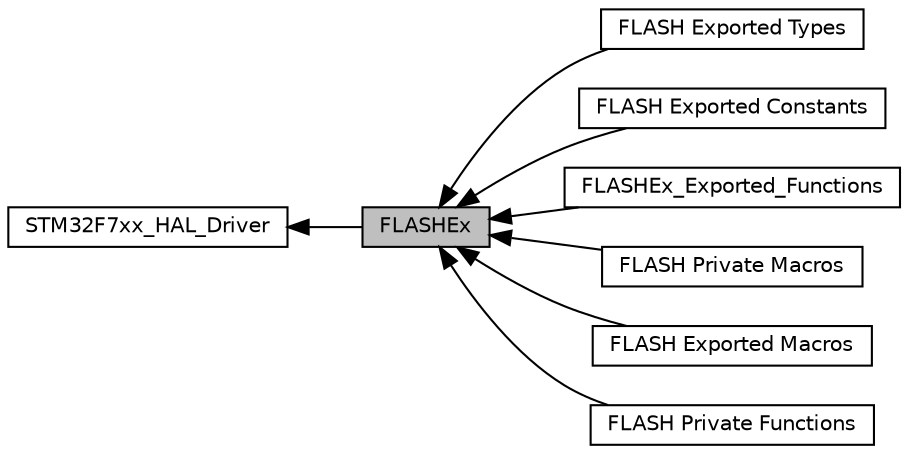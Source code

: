 digraph "FLASHEx"
{
  edge [fontname="Helvetica",fontsize="10",labelfontname="Helvetica",labelfontsize="10"];
  node [fontname="Helvetica",fontsize="10",shape=record];
  rankdir=LR;
  Node2 [label="FLASH Exported Types",height=0.2,width=0.4,color="black", fillcolor="white", style="filled",URL="$group___f_l_a_s_h_ex___exported___types.html"];
  Node3 [label="FLASH Exported Constants",height=0.2,width=0.4,color="black", fillcolor="white", style="filled",URL="$group___f_l_a_s_h_ex___exported___constants.html"];
  Node1 [label="STM32F7xx_HAL_Driver",height=0.2,width=0.4,color="black", fillcolor="white", style="filled",URL="$group___s_t_m32_f7xx___h_a_l___driver.html"];
  Node0 [label="FLASHEx",height=0.2,width=0.4,color="black", fillcolor="grey75", style="filled", fontcolor="black"];
  Node7 [label="FLASHEx_Exported_Functions",height=0.2,width=0.4,color="black", fillcolor="white", style="filled",URL="$group___f_l_a_s_h_ex___exported___functions.html"];
  Node5 [label="FLASH Private Macros",height=0.2,width=0.4,color="black", fillcolor="white", style="filled",URL="$group___f_l_a_s_h_ex___private___macros.html"];
  Node4 [label="FLASH Exported Macros",height=0.2,width=0.4,color="black", fillcolor="white", style="filled",URL="$group___f_l_a_s_h___exported___macros.html"];
  Node6 [label="FLASH Private Functions",height=0.2,width=0.4,color="black", fillcolor="white", style="filled",URL="$group___f_l_a_s_h_ex___private___functions.html"];
  Node1->Node0 [shape=plaintext, dir="back", style="solid"];
  Node0->Node2 [shape=plaintext, dir="back", style="solid"];
  Node0->Node3 [shape=plaintext, dir="back", style="solid"];
  Node0->Node4 [shape=plaintext, dir="back", style="solid"];
  Node0->Node5 [shape=plaintext, dir="back", style="solid"];
  Node0->Node6 [shape=plaintext, dir="back", style="solid"];
  Node0->Node7 [shape=plaintext, dir="back", style="solid"];
}

